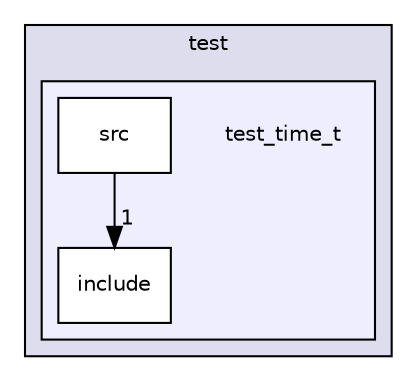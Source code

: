 digraph "test/test_time_t" {
  compound=true
  node [ fontsize="10", fontname="Helvetica"];
  edge [ labelfontsize="10", labelfontname="Helvetica"];
  subgraph clusterdir_13e138d54eb8818da29c3992edef070a {
    graph [ bgcolor="#ddddee", pencolor="black", label="test" fontname="Helvetica", fontsize="10", URL="dir_13e138d54eb8818da29c3992edef070a.html"]
  subgraph clusterdir_3e5cf7541e484211b9ca5779a122de21 {
    graph [ bgcolor="#eeeeff", pencolor="black", label="" URL="dir_3e5cf7541e484211b9ca5779a122de21.html"];
    dir_3e5cf7541e484211b9ca5779a122de21 [shape=plaintext label="test_time_t"];
  dir_4709c762b49b43db48c6d43972b47796 [shape=box label="include" fillcolor="white" style="filled" URL="dir_4709c762b49b43db48c6d43972b47796.html"];
  dir_11ffd4e9d9c68fd75ff327c2aa910551 [shape=box label="src" fillcolor="white" style="filled" URL="dir_11ffd4e9d9c68fd75ff327c2aa910551.html"];
  }
  }
  dir_11ffd4e9d9c68fd75ff327c2aa910551->dir_4709c762b49b43db48c6d43972b47796 [headlabel="1", labeldistance=1.5 headhref="dir_000005_000003.html"];
}
